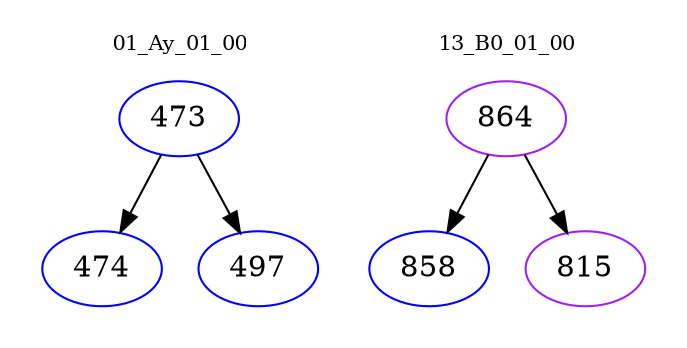 digraph{
subgraph cluster_0 {
color = white
label = "01_Ay_01_00";
fontsize=10;
T0_473 [label="473", color="blue"]
T0_473 -> T0_474 [color="black"]
T0_474 [label="474", color="blue"]
T0_473 -> T0_497 [color="black"]
T0_497 [label="497", color="blue"]
}
subgraph cluster_1 {
color = white
label = "13_B0_01_00";
fontsize=10;
T1_864 [label="864", color="purple"]
T1_864 -> T1_858 [color="black"]
T1_858 [label="858", color="blue"]
T1_864 -> T1_815 [color="black"]
T1_815 [label="815", color="purple"]
}
}
